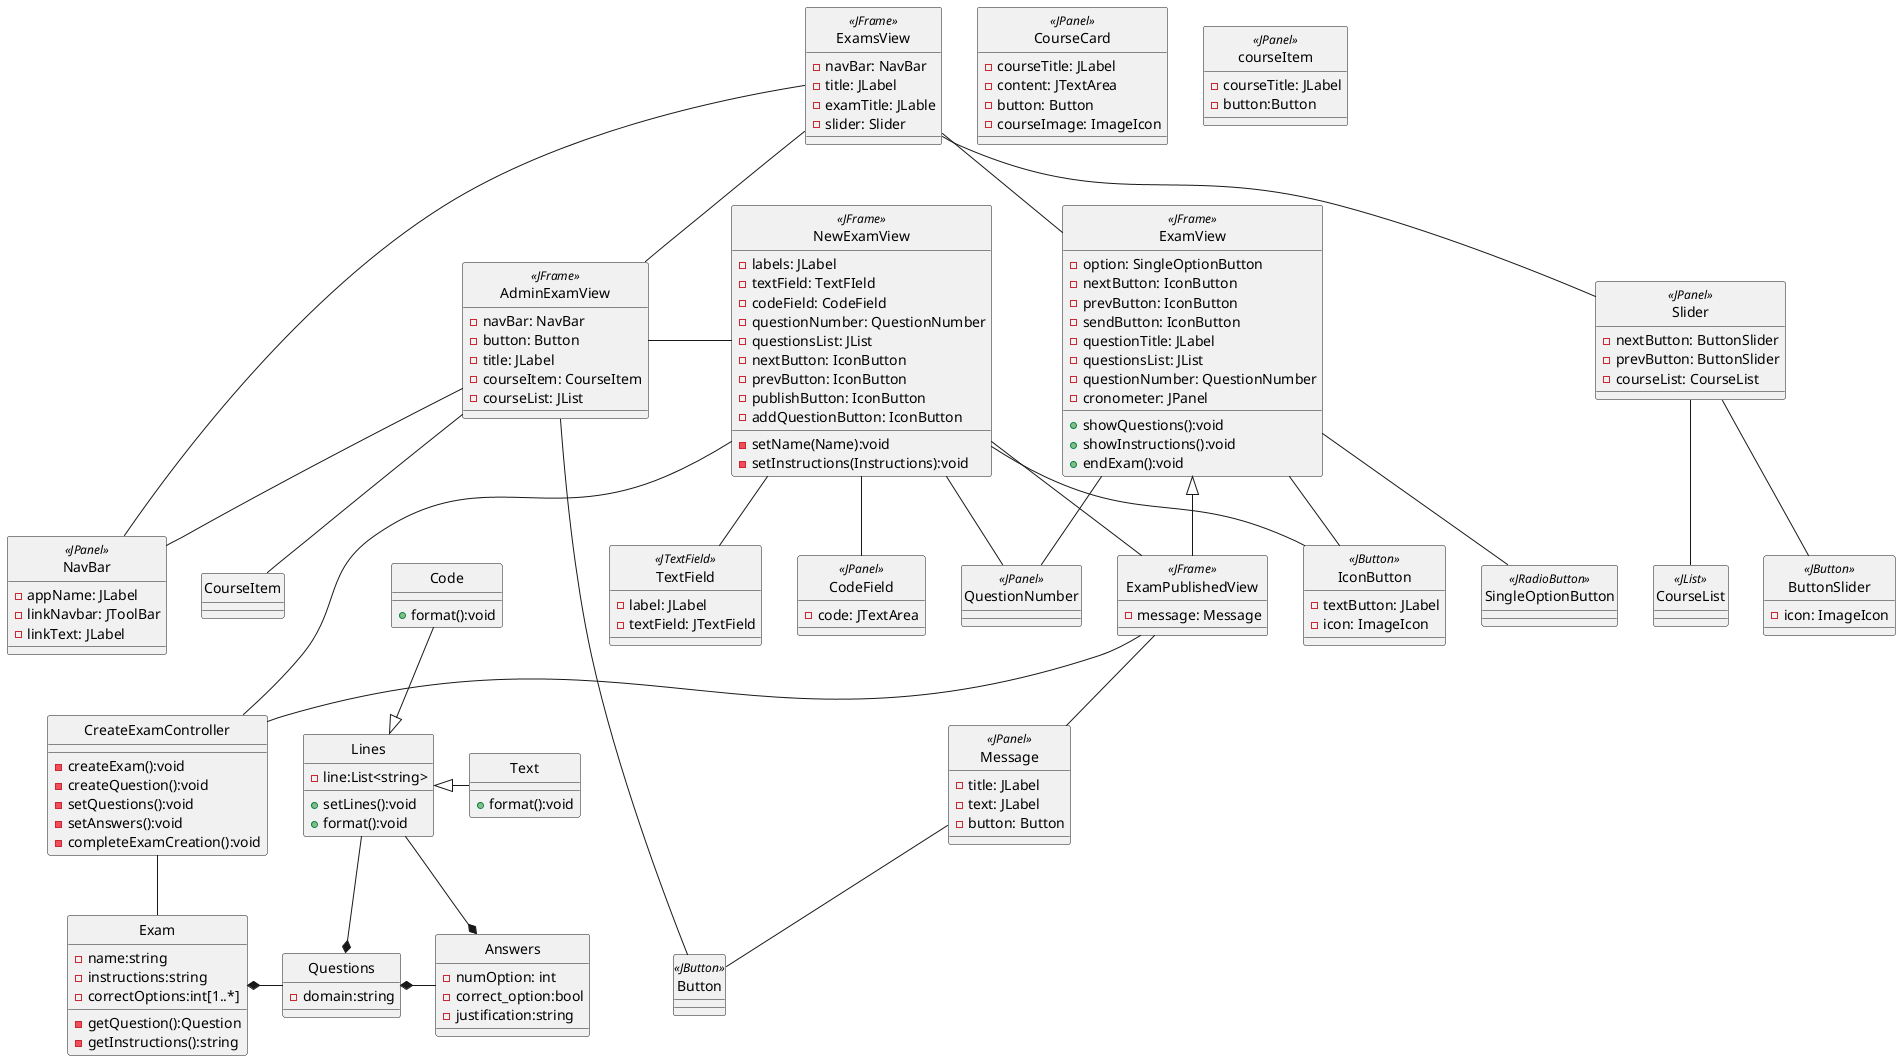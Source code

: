 @startuml Design-ClassDiagram
skinparam style strictuml

' Ui Components
class NavBar <<JPanel>>{
    -appName: JLabel
    -linkNavbar: JToolBar
    -linkText: JLabel
__
}
class TextField <<JTextField>>{
    -label: JLabel
    -textField: JTextField
__
}
class CodeField <<JPanel>>{
    -code: JTextArea
}
class Button <<JButton>>

class ButtonSlider <<JButton>>{
    -icon: ImageIcon
}
class IconButton <<JButton>>{
    -textButton: JLabel
    -icon: ImageIcon
}
class CourseCard <<JPanel>>{
    -courseTitle: JLabel
    -content: JTextArea
    -button: Button
    -courseImage: ImageIcon
}
class CourseList <<JList>>

class Slider <<JPanel>>{
    -nextButton: ButtonSlider
    -prevButton: ButtonSlider
    -courseList: CourseList
}
class SingleOptionButton <<JRadioButton>>
class QuestionNumber <<JPanel>>
class courseItem <<JPanel>>{
    -courseTitle: JLabel
    -button:Button
}
class Message <<JPanel>>{
    -title: JLabel
    -text: JLabel
    -button: Button
__
}

' Views
class ExamsView as "ExamsView" <<JFrame>> { /' MisExamenes'/
    -navBar: NavBar
    -title: JLabel
    -examTitle: JLable
    -slider: Slider
__
}
class ExamView as "ExamView" <<JFrame>> { /' Examen'/
    -option: SingleOptionButton
    -nextButton: IconButton
    -prevButton: IconButton
    -sendButton: IconButton
    -questionTitle: JLabel
    -questionsList: JList
    -questionNumber: QuestionNumber
    -cronometer: JPanel
__
    +showQuestions():void
    +showInstructions():void
    +endExam():void
}

class NewExamView as "NewExamView" <<JFrame>>{ /' CrearExamen'/
    -labels: JLabel
    -textField: TextFIeld
    -codeField: CodeField
    -questionNumber: QuestionNumber
    -questionsList: JList
    -nextButton: IconButton
    -prevButton: IconButton
    -publishButton: IconButton
    -addQuestionButton: IconButton
__
    -setName(Name):void
    -setInstructions(Instructions):void
}

class ExamPublishedView as "ExamPublishedView" <<JFrame>> {/' ExamenCreado'/
    -message: Message
}
class AdminExamView as "AdminExamView" <<JFrame>>{ /' AdministradorExamenes'/
    -navBar: NavBar
    -button: Button
    -title: JLabel
    -courseItem: CourseItem
    -courseList: JList
__
}

'Controllers
class CreateExamController{
__
    -createExam():void
    -createQuestion():void
    -setQuestions():void
    -setAnswers():void
    -completeExamCreation():void
}

'Models
class Questions{
    -domain:string
}
class Answers {
    -numOption: int
    -correct_option:bool
    -justification:string
}
class Exam {
    -name:string
    -instructions:string
    -correctOptions:int[1..*]
__
    -getQuestion():Question
    -getInstructions():string
}


class Lines {
    -line:List<string>
    +setLines():void
    +format():void
}

class Text {
    +format():void
}

class Code {
    +format():void
}

'Relations
Slider -- ButtonSlider
Slider -- CourseList

ExamsView -- NavBar
ExamsView -- Slider
AdminExamView -- NavBar
AdminExamView -- Button
AdminExamView -- CourseItem
ExamView -- SingleOptionButton
ExamView -- IconButton
ExamView -- QuestionNumber
NewExamView -- TextField
NewExamView -- CodeField
NewExamView -- QuestionNumber
NewExamView -- IconButton
ExamPublishedView -- Message
Message -- Button

ExamsView -- AdminExamView
CreateExamController -u- NewExamView
CreateExamController -u- ExamPublishedView
CreateExamController -- Exam
ExamPublishedView -u-|> ExamView

ExamsView -- ExamView
NewExamView -r- ExamPublishedView
AdminExamView -r- NewExamView
Questions *-r- Answers
Exam *-r- Questions
Lines <|-u- Code
Lines <|-r- Text
Lines --* Answers
Lines --* Questions

@enduml